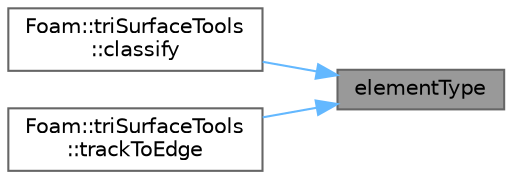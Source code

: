 digraph "elementType"
{
 // LATEX_PDF_SIZE
  bgcolor="transparent";
  edge [fontname=Helvetica,fontsize=10,labelfontname=Helvetica,labelfontsize=10];
  node [fontname=Helvetica,fontsize=10,shape=box,height=0.2,width=0.4];
  rankdir="RL";
  Node1 [id="Node000001",label="elementType",height=0.2,width=0.4,color="gray40", fillcolor="grey60", style="filled", fontcolor="black",tooltip=" "];
  Node1 -> Node2 [id="edge1_Node000001_Node000002",dir="back",color="steelblue1",style="solid",tooltip=" "];
  Node2 [id="Node000002",label="Foam::triSurfaceTools\l::classify",height=0.2,width=0.4,color="grey40", fillcolor="white", style="filled",URL="$classFoam_1_1triSurfaceTools.html#a6f0ceda49a3cd2fbd6ab9655fd370e03",tooltip=" "];
  Node1 -> Node3 [id="edge2_Node000001_Node000003",dir="back",color="steelblue1",style="solid",tooltip=" "];
  Node3 [id="Node000003",label="Foam::triSurfaceTools\l::trackToEdge",height=0.2,width=0.4,color="grey40", fillcolor="white", style="filled",URL="$classFoam_1_1triSurfaceTools.html#a6d8fd04b37cd0ac3c45134c26f9ba40c",tooltip=" "];
}
